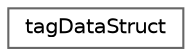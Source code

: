 digraph "类继承关系图"
{
 // LATEX_PDF_SIZE
  bgcolor="transparent";
  edge [fontname=Helvetica,fontsize=10,labelfontname=Helvetica,labelfontsize=10];
  node [fontname=Helvetica,fontsize=10,shape=box,height=0.2,width=0.4];
  rankdir="LR";
  Node0 [id="Node000000",label="tagDataStruct",height=0.2,width=0.4,color="grey40", fillcolor="white", style="filled",URL="$structtag_data_struct.html",tooltip="要发送的数据结构。"];
}
